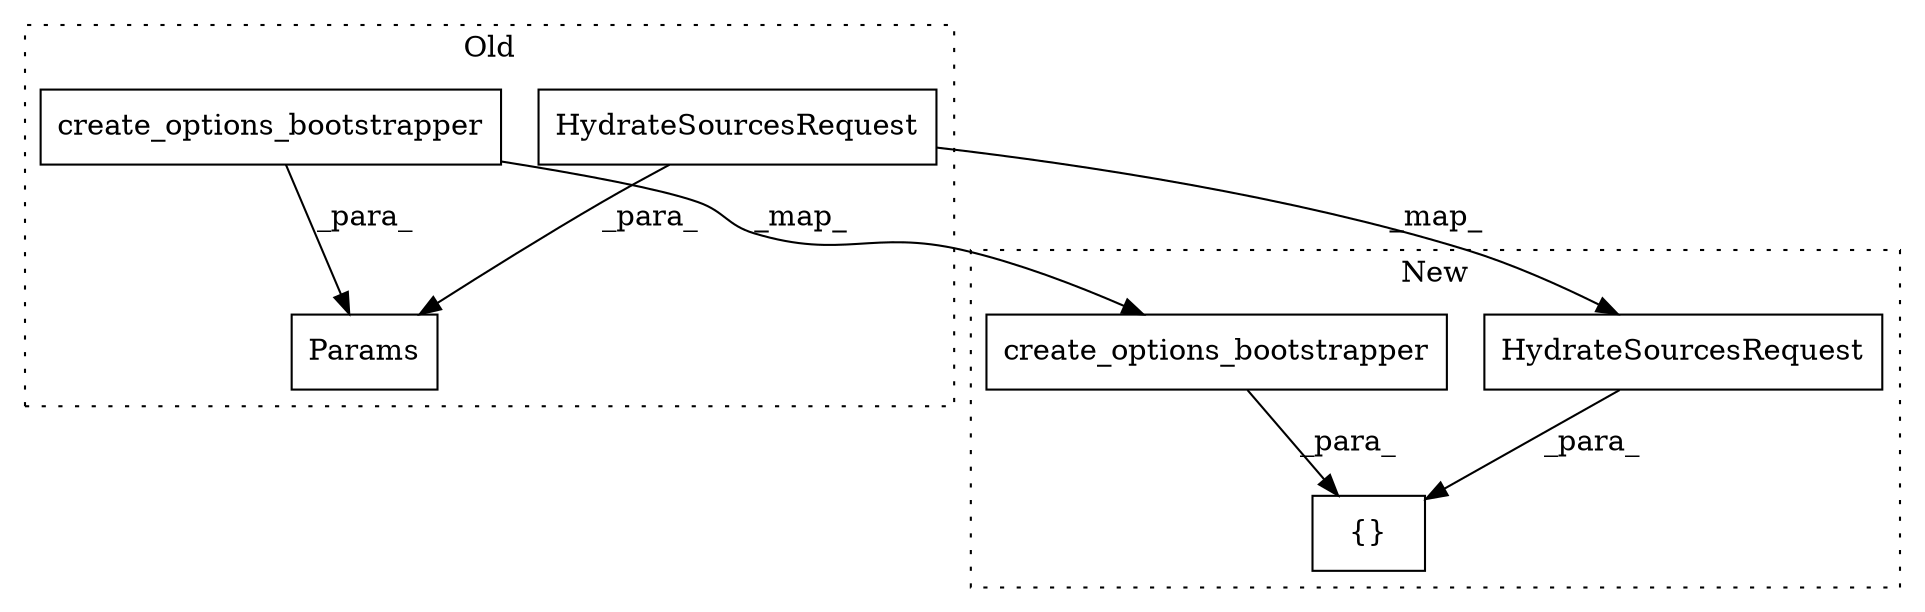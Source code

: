 digraph G {
subgraph cluster0 {
1 [label="create_options_bootstrapper" a="32" s="33301" l="29" shape="box"];
3 [label="Params" a="32" s="33227,33330" l="7,1" shape="box"];
5 [label="HydrateSourcesRequest" a="32" s="33234,33299" l="22,1" shape="box"];
label = "Old";
style="dotted";
}
subgraph cluster1 {
2 [label="create_options_bootstrapper" a="32" s="33351" l="29" shape="box"];
4 [label="{}" a="4" s="33283,33380" l="1,1" shape="box"];
6 [label="HydrateSourcesRequest" a="32" s="33284,33349" l="22,1" shape="box"];
label = "New";
style="dotted";
}
1 -> 2 [label="_map_"];
1 -> 3 [label="_para_"];
2 -> 4 [label="_para_"];
5 -> 6 [label="_map_"];
5 -> 3 [label="_para_"];
6 -> 4 [label="_para_"];
}